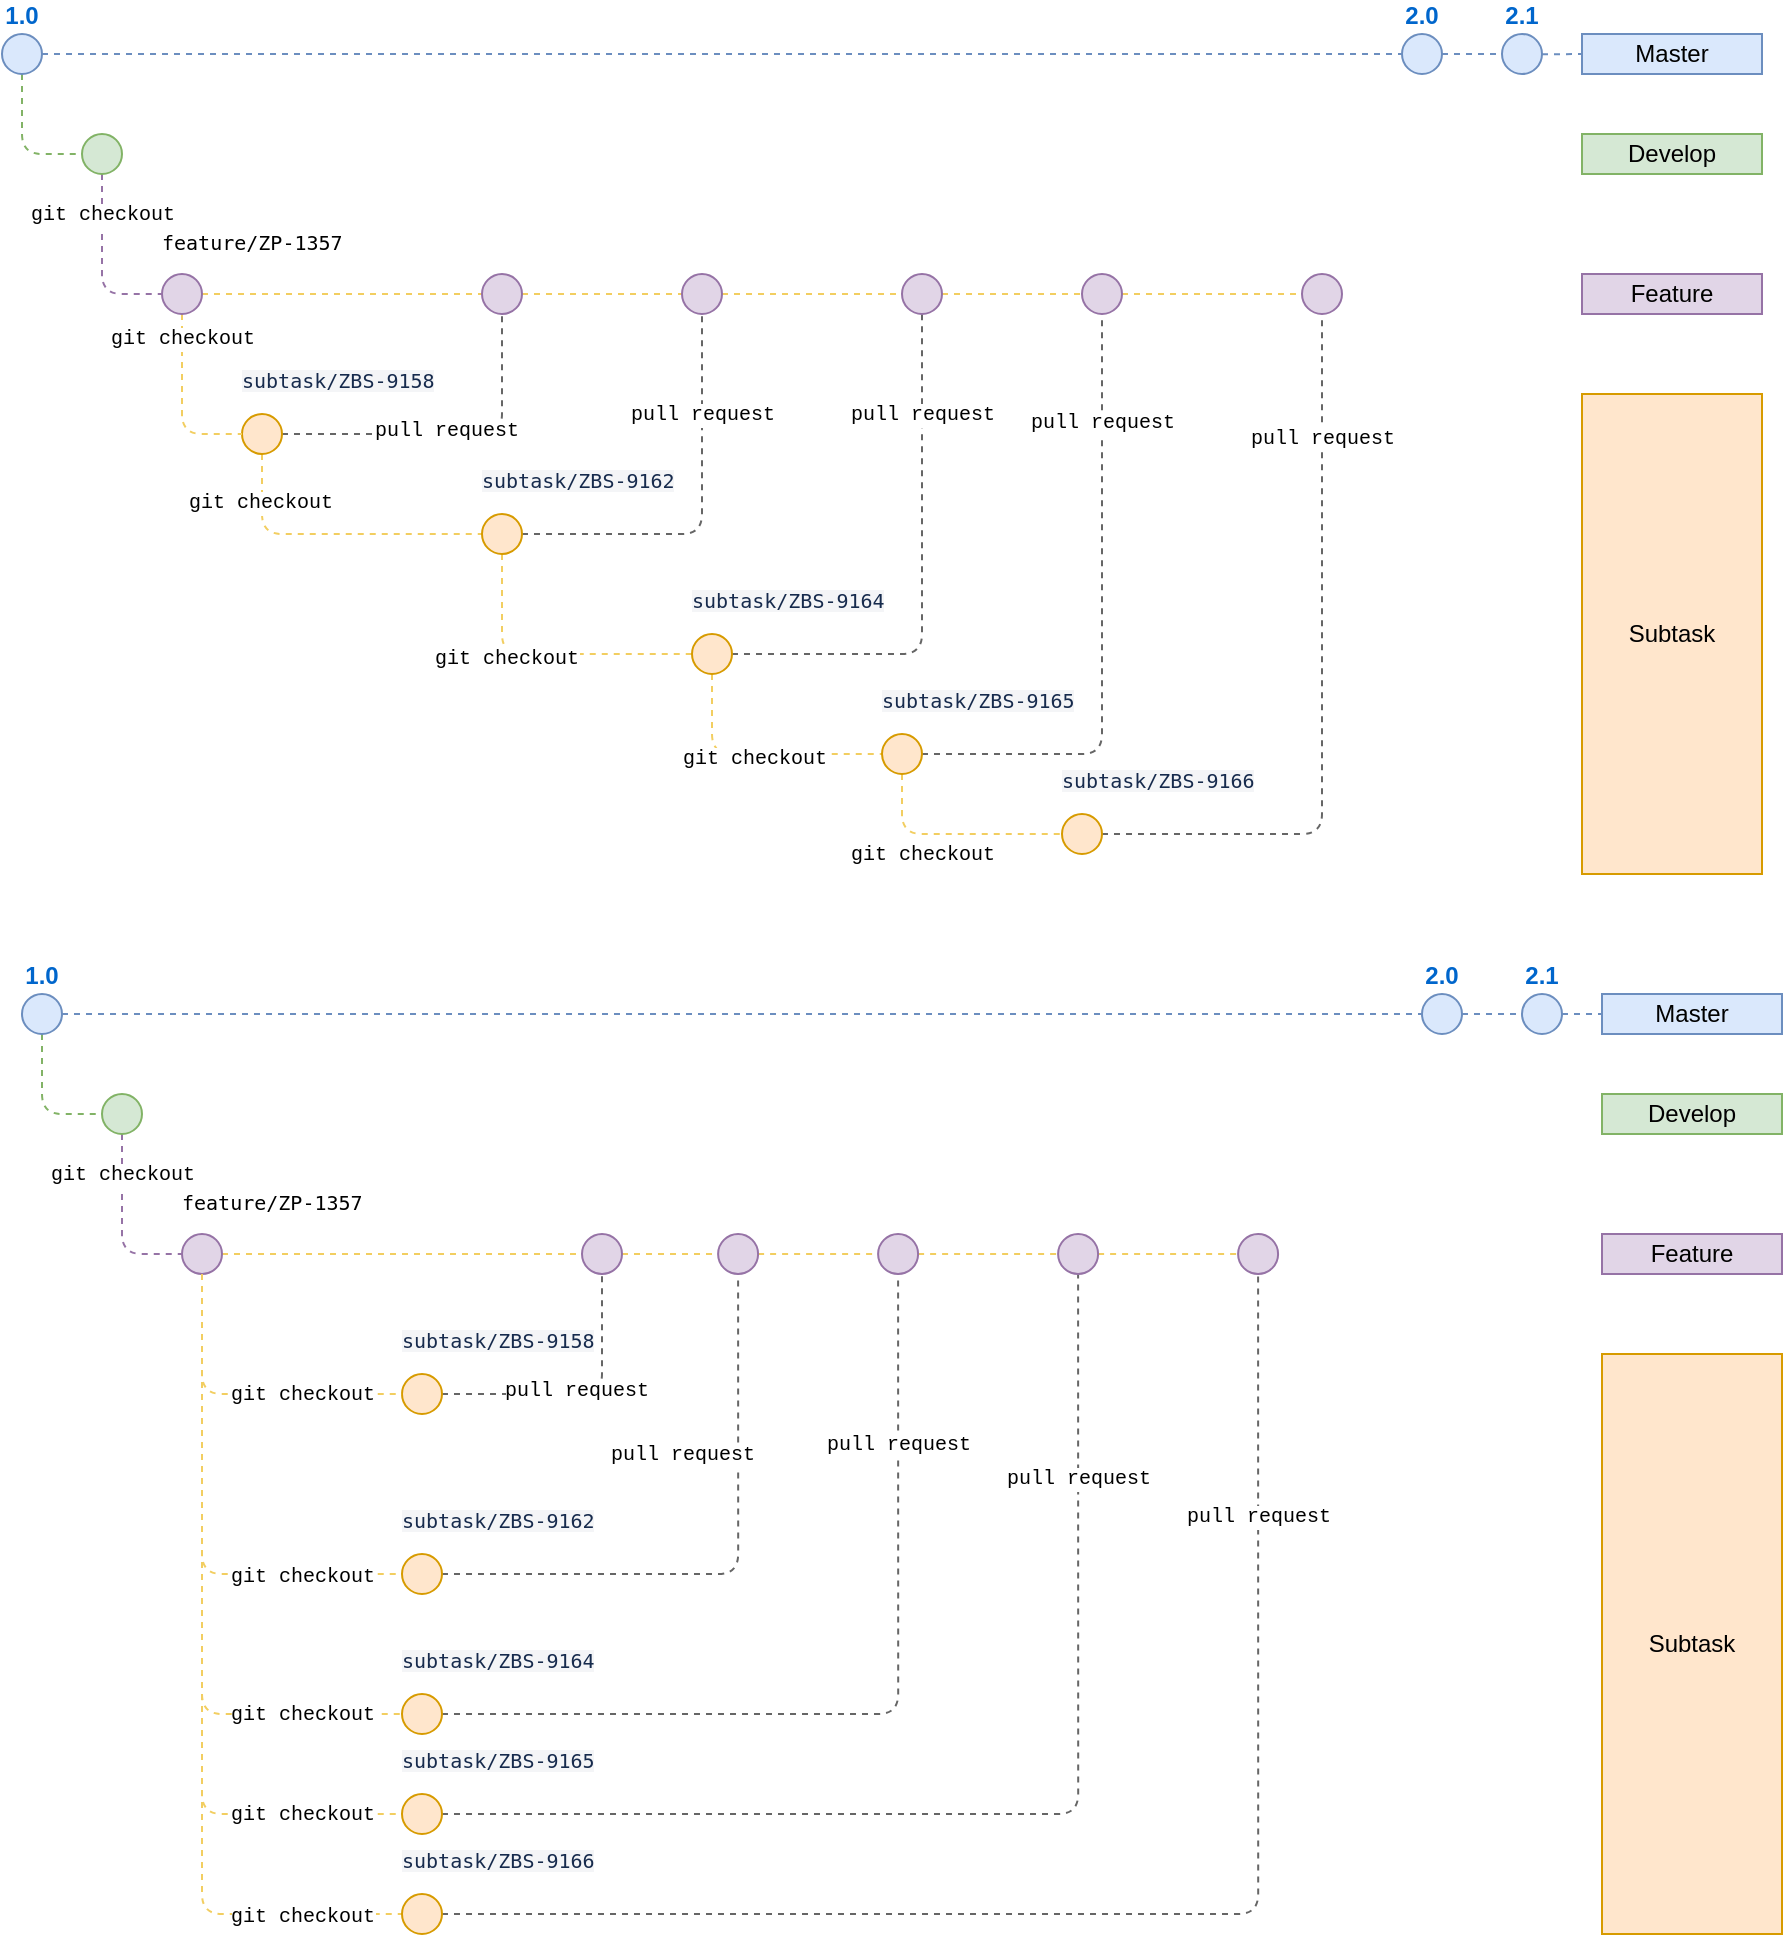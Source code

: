 <mxfile version="16.6.3" type="github">
  <diagram id="yPxyJZ8AM_hMuL3Unpa9" name="gitflow">
    <mxGraphModel dx="1185" dy="743" grid="1" gridSize="10" guides="1" tooltips="1" connect="1" arrows="1" fold="1" page="1" pageScale="1" pageWidth="850" pageHeight="1100" math="0" shadow="0">
      <root>
        <mxCell id="0" />
        <mxCell id="1" parent="0" />
        <mxCell id="3" value="" style="endArrow=none;dashed=1;html=1;fillColor=#dae8fc;strokeColor=#6c8ebf;" parent="1" source="12" target="7" edge="1">
          <mxGeometry width="50" height="50" relative="1" as="geometry">
            <mxPoint x="40" y="70" as="sourcePoint" />
            <mxPoint x="720" y="70" as="targetPoint" />
          </mxGeometry>
        </mxCell>
        <mxCell id="22" style="edgeStyle=orthogonalEdgeStyle;rounded=1;orthogonalLoop=1;jettySize=auto;html=1;dashed=1;endArrow=none;endFill=0;fillColor=#d5e8d4;strokeColor=#82b366;entryX=0;entryY=0.5;entryDx=0;entryDy=0;" parent="1" source="4" target="21" edge="1">
          <mxGeometry relative="1" as="geometry">
            <Array as="points">
              <mxPoint x="40" y="120" />
            </Array>
          </mxGeometry>
        </mxCell>
        <mxCell id="4" value="1.0" style="ellipse;whiteSpace=wrap;html=1;aspect=fixed;fillColor=#dae8fc;strokeColor=#6c8ebf;fontStyle=1;labelPosition=center;verticalLabelPosition=top;align=center;verticalAlign=bottom;fontColor=#0066CC;" parent="1" vertex="1">
          <mxGeometry x="30" y="60" width="20" height="20" as="geometry" />
        </mxCell>
        <mxCell id="7" value="Master" style="text;html=1;strokeColor=#6c8ebf;fillColor=#dae8fc;align=center;verticalAlign=middle;whiteSpace=wrap;rounded=0;" parent="1" vertex="1">
          <mxGeometry x="820" y="60" width="90" height="20" as="geometry" />
        </mxCell>
        <mxCell id="12" value="2.1" style="ellipse;whiteSpace=wrap;html=1;aspect=fixed;fillColor=#dae8fc;strokeColor=#6c8ebf;fontStyle=1;labelPosition=center;verticalLabelPosition=top;align=center;verticalAlign=bottom;fontColor=#0066CC;" parent="1" vertex="1">
          <mxGeometry x="780" y="60" width="20" height="20" as="geometry" />
        </mxCell>
        <mxCell id="13" value="" style="endArrow=none;dashed=1;html=1;fillColor=#dae8fc;strokeColor=#6c8ebf;" parent="1" source="6" target="12" edge="1">
          <mxGeometry width="50" height="50" relative="1" as="geometry">
            <mxPoint x="50" y="70" as="sourcePoint" />
            <mxPoint x="700" y="70" as="targetPoint" />
          </mxGeometry>
        </mxCell>
        <mxCell id="-AOXHBGoJkbNINYSZUNP-193" style="edgeStyle=orthogonalEdgeStyle;rounded=1;orthogonalLoop=1;jettySize=auto;html=1;exitX=0.5;exitY=1;exitDx=0;exitDy=0;entryX=0;entryY=0.5;entryDx=0;entryDy=0;dashed=1;fontFamily=Courier New;fontSize=10;endArrow=none;endFill=0;strokeColor=#9673a6;fillColor=#e1d5e7;" edge="1" parent="1" source="21" target="51">
          <mxGeometry relative="1" as="geometry" />
        </mxCell>
        <mxCell id="-AOXHBGoJkbNINYSZUNP-194" value="git checkout" style="edgeLabel;html=1;align=center;verticalAlign=middle;resizable=0;points=[];fontSize=10;fontFamily=Courier New;" vertex="1" connectable="0" parent="-AOXHBGoJkbNINYSZUNP-193">
          <mxGeometry x="-0.203" y="1" relative="1" as="geometry">
            <mxPoint x="-1" y="-16" as="offset" />
          </mxGeometry>
        </mxCell>
        <mxCell id="21" value="" style="ellipse;whiteSpace=wrap;html=1;aspect=fixed;fillColor=#d5e8d4;strokeColor=#82b366;" parent="1" vertex="1">
          <mxGeometry x="70" y="110" width="20" height="20" as="geometry" />
        </mxCell>
        <mxCell id="24" value="Develop" style="text;html=1;strokeColor=#82b366;fillColor=#d5e8d4;align=center;verticalAlign=middle;whiteSpace=wrap;rounded=0;" parent="1" vertex="1">
          <mxGeometry x="820" y="110" width="90" height="20" as="geometry" />
        </mxCell>
        <mxCell id="6" value="2.0" style="ellipse;whiteSpace=wrap;html=1;aspect=fixed;fillColor=#dae8fc;strokeColor=#6c8ebf;fontStyle=1;labelPosition=center;verticalLabelPosition=top;align=center;verticalAlign=bottom;fontColor=#0066CC;" parent="1" vertex="1">
          <mxGeometry x="730" y="60" width="20" height="20" as="geometry" />
        </mxCell>
        <mxCell id="35" value="" style="endArrow=none;dashed=1;html=1;fillColor=#dae8fc;strokeColor=#6c8ebf;" parent="1" source="4" target="6" edge="1">
          <mxGeometry width="50" height="50" relative="1" as="geometry">
            <mxPoint x="50.0" y="70" as="sourcePoint" />
            <mxPoint x="690" y="70" as="targetPoint" />
            <Array as="points" />
          </mxGeometry>
        </mxCell>
        <mxCell id="-AOXHBGoJkbNINYSZUNP-183" value="" style="edgeStyle=orthogonalEdgeStyle;rounded=1;orthogonalLoop=1;jettySize=auto;html=1;dashed=1;fontFamily=Courier New;fontSize=10;endArrow=none;endFill=0;strokeColor=#F2CE61;exitX=0.5;exitY=1;exitDx=0;exitDy=0;entryX=0;entryY=0.5;entryDx=0;entryDy=0;" edge="1" parent="1" source="39" target="-AOXHBGoJkbNINYSZUNP-182">
          <mxGeometry relative="1" as="geometry" />
        </mxCell>
        <mxCell id="-AOXHBGoJkbNINYSZUNP-196" value="git checkout" style="edgeLabel;html=1;align=center;verticalAlign=middle;resizable=0;points=[];fontSize=10;fontFamily=Courier New;" vertex="1" connectable="0" parent="-AOXHBGoJkbNINYSZUNP-183">
          <mxGeometry x="-0.684" y="-1" relative="1" as="geometry">
            <mxPoint as="offset" />
          </mxGeometry>
        </mxCell>
        <mxCell id="-AOXHBGoJkbNINYSZUNP-210" style="edgeStyle=orthogonalEdgeStyle;rounded=1;orthogonalLoop=1;jettySize=auto;html=1;exitX=1;exitY=0.5;exitDx=0;exitDy=0;entryX=0.5;entryY=1;entryDx=0;entryDy=0;dashed=1;fontFamily=Courier New;fontSize=10;endArrow=none;endFill=0;fillColor=#f5f5f5;strokeColor=#666666;" edge="1" parent="1" source="39" target="-AOXHBGoJkbNINYSZUNP-200">
          <mxGeometry relative="1" as="geometry" />
        </mxCell>
        <mxCell id="-AOXHBGoJkbNINYSZUNP-215" value="pull request" style="edgeLabel;html=1;align=center;verticalAlign=middle;resizable=0;points=[];fontSize=10;fontFamily=Courier New;" vertex="1" connectable="0" parent="-AOXHBGoJkbNINYSZUNP-210">
          <mxGeometry x="-0.043" y="2" relative="1" as="geometry">
            <mxPoint as="offset" />
          </mxGeometry>
        </mxCell>
        <mxCell id="39" value="&lt;pre&gt;&lt;span style=&quot;color: rgb(23 , 43 , 77) ; font-family: , &amp;#34;sf mono&amp;#34; , &amp;#34;segoe ui mono&amp;#34; , &amp;#34;roboto mono&amp;#34; , &amp;#34;ubuntu mono&amp;#34; , &amp;#34;menlo&amp;#34; , &amp;#34;consolas&amp;#34; , &amp;#34;courier&amp;#34; , monospace ; background-color: rgb(244 , 245 , 247)&quot;&gt;&lt;font style=&quot;font-size: 10px ; line-height: 1&quot;&gt;subtask/ZBS-9158&lt;/font&gt;&lt;/span&gt;&lt;/pre&gt;" style="ellipse;whiteSpace=wrap;html=1;aspect=fixed;fontSize=10;labelPosition=center;verticalLabelPosition=top;align=left;verticalAlign=bottom;fillColor=#ffe6cc;strokeColor=#d79b00;fontColor=#FFB570;spacing=0;" parent="1" vertex="1">
          <mxGeometry x="150.0" y="250" width="20" height="20" as="geometry" />
        </mxCell>
        <mxCell id="42" value="Subtask" style="text;html=1;strokeColor=#d79b00;fillColor=#ffe6cc;align=center;verticalAlign=middle;whiteSpace=wrap;rounded=0;fontSize=12;" parent="1" vertex="1">
          <mxGeometry x="820" y="240" width="90" height="240" as="geometry" />
        </mxCell>
        <mxCell id="85" value="Feature" style="text;html=1;strokeColor=#9673a6;fillColor=#e1d5e7;align=center;verticalAlign=middle;whiteSpace=wrap;rounded=0;" parent="1" vertex="1">
          <mxGeometry x="820" y="180" width="90" height="20" as="geometry" />
        </mxCell>
        <mxCell id="-AOXHBGoJkbNINYSZUNP-178" style="edgeStyle=orthogonalEdgeStyle;rounded=1;orthogonalLoop=1;jettySize=auto;html=1;exitX=0.5;exitY=1;exitDx=0;exitDy=0;dashed=1;fillColor=#fff2cc;strokeColor=#F2CE61;entryX=0;entryY=0.5;entryDx=0;entryDy=0;endArrow=none;endFill=0;" edge="1" parent="1" source="51" target="39">
          <mxGeometry relative="1" as="geometry">
            <mxPoint x="150" y="200" as="targetPoint" />
            <Array as="points">
              <mxPoint x="120" y="260" />
            </Array>
          </mxGeometry>
        </mxCell>
        <mxCell id="-AOXHBGoJkbNINYSZUNP-195" value="git checkout" style="edgeLabel;html=1;align=center;verticalAlign=middle;resizable=0;points=[];fontSize=10;fontFamily=Courier New;" vertex="1" connectable="0" parent="-AOXHBGoJkbNINYSZUNP-178">
          <mxGeometry x="-0.733" relative="1" as="geometry">
            <mxPoint as="offset" />
          </mxGeometry>
        </mxCell>
        <mxCell id="-AOXHBGoJkbNINYSZUNP-201" value="" style="edgeStyle=orthogonalEdgeStyle;rounded=1;orthogonalLoop=1;jettySize=auto;html=1;dashed=1;fontFamily=Courier New;fontSize=10;endArrow=none;endFill=0;strokeColor=#F2CE61;" edge="1" parent="1" source="51" target="-AOXHBGoJkbNINYSZUNP-200">
          <mxGeometry relative="1" as="geometry" />
        </mxCell>
        <mxCell id="51" value="&lt;pre style=&quot;line-height: 1&quot;&gt;feature/ZP-1357&lt;/pre&gt;" style="ellipse;whiteSpace=wrap;aspect=fixed;fontSize=10;fillColor=#e1d5e7;strokeColor=#9673a6;labelPosition=center;verticalLabelPosition=top;align=left;verticalAlign=bottom;spacing=0;horizontal=1;html=1;" parent="1" vertex="1">
          <mxGeometry x="110" y="180" width="20" height="20" as="geometry" />
        </mxCell>
        <mxCell id="-AOXHBGoJkbNINYSZUNP-185" value="" style="edgeStyle=orthogonalEdgeStyle;rounded=1;orthogonalLoop=1;jettySize=auto;html=1;dashed=1;fontFamily=Courier New;fontSize=10;endArrow=none;endFill=0;strokeColor=#F2CE61;exitX=0.5;exitY=1;exitDx=0;exitDy=0;" edge="1" parent="1" source="-AOXHBGoJkbNINYSZUNP-182" target="-AOXHBGoJkbNINYSZUNP-184">
          <mxGeometry relative="1" as="geometry">
            <Array as="points">
              <mxPoint x="280" y="370" />
            </Array>
          </mxGeometry>
        </mxCell>
        <mxCell id="-AOXHBGoJkbNINYSZUNP-197" value="git checkout" style="edgeLabel;html=1;align=center;verticalAlign=middle;resizable=0;points=[];fontSize=10;fontFamily=Courier New;" vertex="1" connectable="0" parent="-AOXHBGoJkbNINYSZUNP-185">
          <mxGeometry x="-0.286" y="-2" relative="1" as="geometry">
            <mxPoint as="offset" />
          </mxGeometry>
        </mxCell>
        <mxCell id="-AOXHBGoJkbNINYSZUNP-211" style="edgeStyle=orthogonalEdgeStyle;rounded=1;orthogonalLoop=1;jettySize=auto;html=1;exitX=1;exitY=0.5;exitDx=0;exitDy=0;entryX=0.5;entryY=1;entryDx=0;entryDy=0;dashed=1;fontFamily=Courier New;fontSize=10;endArrow=none;endFill=0;strokeColor=#666666;fillColor=#f5f5f5;" edge="1" parent="1" source="-AOXHBGoJkbNINYSZUNP-182" target="-AOXHBGoJkbNINYSZUNP-202">
          <mxGeometry relative="1" as="geometry" />
        </mxCell>
        <mxCell id="-AOXHBGoJkbNINYSZUNP-216" value="pull request" style="edgeLabel;html=1;align=center;verticalAlign=middle;resizable=0;points=[];fontSize=10;fontFamily=Courier New;" vertex="1" connectable="0" parent="-AOXHBGoJkbNINYSZUNP-211">
          <mxGeometry x="-0.393" y="-2" relative="1" as="geometry">
            <mxPoint x="29" y="-62" as="offset" />
          </mxGeometry>
        </mxCell>
        <mxCell id="-AOXHBGoJkbNINYSZUNP-182" value="&lt;pre&gt;&lt;span style=&quot;color: rgb(23 , 43 , 77) ; font-family: , &amp;#34;sf mono&amp;#34; , &amp;#34;segoe ui mono&amp;#34; , &amp;#34;roboto mono&amp;#34; , &amp;#34;ubuntu mono&amp;#34; , &amp;#34;menlo&amp;#34; , &amp;#34;consolas&amp;#34; , &amp;#34;courier&amp;#34; , monospace ; background-color: rgb(244 , 245 , 247)&quot;&gt;&lt;font style=&quot;font-size: 10px ; line-height: 1&quot;&gt;subtask/ZBS-9162&lt;/font&gt;&lt;/span&gt;&lt;/pre&gt;" style="ellipse;whiteSpace=wrap;html=1;aspect=fixed;fontSize=10;labelPosition=center;verticalLabelPosition=top;align=left;verticalAlign=bottom;fillColor=#ffe6cc;strokeColor=#d79b00;fontColor=#FFB570;spacing=0;" vertex="1" parent="1">
          <mxGeometry x="270" y="300" width="20" height="20" as="geometry" />
        </mxCell>
        <mxCell id="-AOXHBGoJkbNINYSZUNP-189" value="" style="edgeStyle=orthogonalEdgeStyle;rounded=1;orthogonalLoop=1;jettySize=auto;html=1;dashed=1;fontFamily=Courier New;fontSize=10;endArrow=none;endFill=0;strokeColor=#F2CE61;" edge="1" parent="1" source="-AOXHBGoJkbNINYSZUNP-184" target="-AOXHBGoJkbNINYSZUNP-188">
          <mxGeometry relative="1" as="geometry">
            <Array as="points">
              <mxPoint x="385" y="420" />
            </Array>
          </mxGeometry>
        </mxCell>
        <mxCell id="-AOXHBGoJkbNINYSZUNP-198" value="git checkout" style="edgeLabel;html=1;align=center;verticalAlign=middle;resizable=0;points=[];fontSize=10;fontFamily=Courier New;" vertex="1" connectable="0" parent="-AOXHBGoJkbNINYSZUNP-189">
          <mxGeometry x="-0.026" y="-2" relative="1" as="geometry">
            <mxPoint as="offset" />
          </mxGeometry>
        </mxCell>
        <mxCell id="-AOXHBGoJkbNINYSZUNP-212" value="&lt;span style=&quot;color: rgb(0 , 0 , 0) ; font-family: &amp;#34;courier new&amp;#34; ; font-size: 10px ; font-style: normal ; font-weight: 400 ; letter-spacing: normal ; text-align: center ; text-indent: 0px ; text-transform: none ; word-spacing: 0px ; background-color: rgb(255 , 255 , 255) ; display: inline ; float: none&quot;&gt;pull request&lt;/span&gt;" style="edgeStyle=orthogonalEdgeStyle;rounded=1;orthogonalLoop=1;jettySize=auto;html=1;exitX=1;exitY=0.5;exitDx=0;exitDy=0;entryX=0.5;entryY=1;entryDx=0;entryDy=0;dashed=1;fontFamily=Courier New;fontSize=10;endArrow=none;endFill=0;strokeColor=#666666;fillColor=#f5f5f5;" edge="1" parent="1" source="-AOXHBGoJkbNINYSZUNP-184" target="-AOXHBGoJkbNINYSZUNP-204">
          <mxGeometry x="0.623" relative="1" as="geometry">
            <mxPoint as="offset" />
          </mxGeometry>
        </mxCell>
        <mxCell id="-AOXHBGoJkbNINYSZUNP-184" value="&lt;pre&gt;&lt;span style=&quot;color: rgb(23 , 43 , 77) ; font-family: , &amp;#34;sf mono&amp;#34; , &amp;#34;segoe ui mono&amp;#34; , &amp;#34;roboto mono&amp;#34; , &amp;#34;ubuntu mono&amp;#34; , &amp;#34;menlo&amp;#34; , &amp;#34;consolas&amp;#34; , &amp;#34;courier&amp;#34; , monospace ; background-color: rgb(244 , 245 , 247)&quot;&gt;&lt;font style=&quot;font-size: 10px ; line-height: 1&quot;&gt;subtask/ZBS-9164&lt;/font&gt;&lt;/span&gt;&lt;/pre&gt;" style="ellipse;whiteSpace=wrap;html=1;aspect=fixed;fontSize=10;labelPosition=center;verticalLabelPosition=top;align=left;verticalAlign=bottom;fillColor=#ffe6cc;strokeColor=#d79b00;fontColor=#FFB570;spacing=0;" vertex="1" parent="1">
          <mxGeometry x="375" y="360" width="20" height="20" as="geometry" />
        </mxCell>
        <mxCell id="-AOXHBGoJkbNINYSZUNP-191" value="" style="edgeStyle=orthogonalEdgeStyle;rounded=1;orthogonalLoop=1;jettySize=auto;html=1;dashed=1;fontFamily=Courier New;fontSize=10;endArrow=none;endFill=0;strokeColor=#F2CE61;entryX=0;entryY=0.5;entryDx=0;entryDy=0;" edge="1" parent="1" source="-AOXHBGoJkbNINYSZUNP-188" target="-AOXHBGoJkbNINYSZUNP-190">
          <mxGeometry relative="1" as="geometry">
            <Array as="points">
              <mxPoint x="480" y="460" />
            </Array>
          </mxGeometry>
        </mxCell>
        <mxCell id="-AOXHBGoJkbNINYSZUNP-199" value="git checkout" style="edgeLabel;html=1;align=center;verticalAlign=middle;resizable=0;points=[];fontSize=10;fontFamily=Courier New;" vertex="1" connectable="0" parent="-AOXHBGoJkbNINYSZUNP-191">
          <mxGeometry x="-0.222" relative="1" as="geometry">
            <mxPoint x="-3" y="10" as="offset" />
          </mxGeometry>
        </mxCell>
        <mxCell id="-AOXHBGoJkbNINYSZUNP-213" value="&lt;span style=&quot;color: rgb(0 , 0 , 0) ; font-family: &amp;#34;courier new&amp;#34; ; font-size: 10px ; font-style: normal ; font-weight: 400 ; letter-spacing: normal ; text-align: center ; text-indent: 0px ; text-transform: none ; word-spacing: 0px ; background-color: rgb(255 , 255 , 255) ; display: inline ; float: none&quot;&gt;pull request&lt;/span&gt;" style="edgeStyle=orthogonalEdgeStyle;rounded=1;orthogonalLoop=1;jettySize=auto;html=1;exitX=1;exitY=0.5;exitDx=0;exitDy=0;entryX=0.5;entryY=1;entryDx=0;entryDy=0;dashed=1;fontFamily=Courier New;fontSize=10;endArrow=none;endFill=0;strokeColor=#666666;fillColor=#f5f5f5;" edge="1" parent="1" source="-AOXHBGoJkbNINYSZUNP-188" target="-AOXHBGoJkbNINYSZUNP-206">
          <mxGeometry x="0.655" relative="1" as="geometry">
            <mxPoint as="offset" />
          </mxGeometry>
        </mxCell>
        <mxCell id="-AOXHBGoJkbNINYSZUNP-188" value="&lt;pre&gt;&lt;span style=&quot;color: rgb(23 , 43 , 77) ; font-family: , &amp;#34;sf mono&amp;#34; , &amp;#34;segoe ui mono&amp;#34; , &amp;#34;roboto mono&amp;#34; , &amp;#34;ubuntu mono&amp;#34; , &amp;#34;menlo&amp;#34; , &amp;#34;consolas&amp;#34; , &amp;#34;courier&amp;#34; , monospace ; background-color: rgb(244 , 245 , 247)&quot;&gt;&lt;font style=&quot;font-size: 10px ; line-height: 1&quot;&gt;subtask/ZBS-9165&lt;/font&gt;&lt;/span&gt;&lt;/pre&gt;" style="ellipse;whiteSpace=wrap;html=1;aspect=fixed;fontSize=10;labelPosition=center;verticalLabelPosition=top;align=left;verticalAlign=bottom;fillColor=#ffe6cc;strokeColor=#d79b00;fontColor=#FFB570;spacing=0;" vertex="1" parent="1">
          <mxGeometry x="470" y="410" width="20" height="20" as="geometry" />
        </mxCell>
        <mxCell id="-AOXHBGoJkbNINYSZUNP-214" style="edgeStyle=orthogonalEdgeStyle;rounded=1;orthogonalLoop=1;jettySize=auto;html=1;exitX=1;exitY=0.5;exitDx=0;exitDy=0;entryX=0.5;entryY=1;entryDx=0;entryDy=0;dashed=1;fontFamily=Courier New;fontSize=10;endArrow=none;endFill=0;strokeColor=#666666;fillColor=#f5f5f5;" edge="1" parent="1" source="-AOXHBGoJkbNINYSZUNP-190" target="-AOXHBGoJkbNINYSZUNP-208">
          <mxGeometry relative="1" as="geometry" />
        </mxCell>
        <mxCell id="-AOXHBGoJkbNINYSZUNP-217" value="pull request" style="edgeLabel;html=1;align=center;verticalAlign=middle;resizable=0;points=[];fontSize=10;fontFamily=Courier New;" vertex="1" connectable="0" parent="-AOXHBGoJkbNINYSZUNP-214">
          <mxGeometry x="0.67" y="-1" relative="1" as="geometry">
            <mxPoint x="-1" y="1" as="offset" />
          </mxGeometry>
        </mxCell>
        <mxCell id="-AOXHBGoJkbNINYSZUNP-190" value="&lt;pre&gt;&lt;span style=&quot;color: rgb(23 , 43 , 77) ; font-family: , &amp;#34;sf mono&amp;#34; , &amp;#34;segoe ui mono&amp;#34; , &amp;#34;roboto mono&amp;#34; , &amp;#34;ubuntu mono&amp;#34; , &amp;#34;menlo&amp;#34; , &amp;#34;consolas&amp;#34; , &amp;#34;courier&amp;#34; , monospace ; background-color: rgb(244 , 245 , 247)&quot;&gt;&lt;font style=&quot;font-size: 10px ; line-height: 1&quot;&gt;subtask/ZBS-9166&lt;/font&gt;&lt;/span&gt;&lt;/pre&gt;" style="ellipse;whiteSpace=wrap;html=1;aspect=fixed;fontSize=10;labelPosition=center;verticalLabelPosition=top;align=left;verticalAlign=bottom;fillColor=#ffe6cc;strokeColor=#d79b00;fontColor=#FFB570;spacing=0;" vertex="1" parent="1">
          <mxGeometry x="560" y="450" width="20" height="20" as="geometry" />
        </mxCell>
        <mxCell id="-AOXHBGoJkbNINYSZUNP-203" value="" style="edgeStyle=orthogonalEdgeStyle;rounded=1;orthogonalLoop=1;jettySize=auto;html=1;dashed=1;fontFamily=Courier New;fontSize=10;endArrow=none;endFill=0;strokeColor=#F2CE61;" edge="1" parent="1" source="-AOXHBGoJkbNINYSZUNP-200" target="-AOXHBGoJkbNINYSZUNP-202">
          <mxGeometry relative="1" as="geometry" />
        </mxCell>
        <mxCell id="-AOXHBGoJkbNINYSZUNP-200" value="&lt;pre style=&quot;line-height: 1&quot;&gt;&lt;br&gt;&lt;/pre&gt;" style="ellipse;whiteSpace=wrap;aspect=fixed;fontSize=10;fillColor=#e1d5e7;strokeColor=#9673a6;labelPosition=center;verticalLabelPosition=top;align=left;verticalAlign=bottom;spacing=0;horizontal=1;html=1;" vertex="1" parent="1">
          <mxGeometry x="270" y="180" width="20" height="20" as="geometry" />
        </mxCell>
        <mxCell id="-AOXHBGoJkbNINYSZUNP-205" value="" style="edgeStyle=orthogonalEdgeStyle;rounded=1;orthogonalLoop=1;jettySize=auto;html=1;dashed=1;fontFamily=Courier New;fontSize=10;endArrow=none;endFill=0;strokeColor=#F2CE61;" edge="1" parent="1" source="-AOXHBGoJkbNINYSZUNP-202" target="-AOXHBGoJkbNINYSZUNP-204">
          <mxGeometry relative="1" as="geometry" />
        </mxCell>
        <mxCell id="-AOXHBGoJkbNINYSZUNP-202" value="&lt;pre style=&quot;line-height: 1&quot;&gt;&lt;br&gt;&lt;/pre&gt;" style="ellipse;whiteSpace=wrap;aspect=fixed;fontSize=10;fillColor=#e1d5e7;strokeColor=#9673a6;labelPosition=center;verticalLabelPosition=top;align=left;verticalAlign=bottom;spacing=0;horizontal=1;html=1;" vertex="1" parent="1">
          <mxGeometry x="370" y="180" width="20" height="20" as="geometry" />
        </mxCell>
        <mxCell id="-AOXHBGoJkbNINYSZUNP-207" value="" style="edgeStyle=orthogonalEdgeStyle;rounded=1;orthogonalLoop=1;jettySize=auto;html=1;dashed=1;fontFamily=Courier New;fontSize=10;endArrow=none;endFill=0;strokeColor=#F2CE61;" edge="1" parent="1" source="-AOXHBGoJkbNINYSZUNP-204" target="-AOXHBGoJkbNINYSZUNP-206">
          <mxGeometry relative="1" as="geometry" />
        </mxCell>
        <mxCell id="-AOXHBGoJkbNINYSZUNP-204" value="&lt;pre style=&quot;line-height: 1&quot;&gt;&lt;br&gt;&lt;/pre&gt;" style="ellipse;whiteSpace=wrap;aspect=fixed;fontSize=10;fillColor=#e1d5e7;strokeColor=#9673a6;labelPosition=center;verticalLabelPosition=top;align=left;verticalAlign=bottom;spacing=0;horizontal=1;html=1;" vertex="1" parent="1">
          <mxGeometry x="480" y="180" width="20" height="20" as="geometry" />
        </mxCell>
        <mxCell id="-AOXHBGoJkbNINYSZUNP-209" value="" style="edgeStyle=orthogonalEdgeStyle;rounded=1;orthogonalLoop=1;jettySize=auto;html=1;dashed=1;fontFamily=Courier New;fontSize=10;endArrow=none;endFill=0;strokeColor=#F2CE61;" edge="1" parent="1" source="-AOXHBGoJkbNINYSZUNP-206" target="-AOXHBGoJkbNINYSZUNP-208">
          <mxGeometry relative="1" as="geometry" />
        </mxCell>
        <mxCell id="-AOXHBGoJkbNINYSZUNP-206" value="&lt;pre style=&quot;line-height: 1&quot;&gt;&lt;br&gt;&lt;/pre&gt;" style="ellipse;whiteSpace=wrap;aspect=fixed;fontSize=10;fillColor=#e1d5e7;strokeColor=#9673a6;labelPosition=center;verticalLabelPosition=top;align=left;verticalAlign=bottom;spacing=0;horizontal=1;html=1;" vertex="1" parent="1">
          <mxGeometry x="570" y="180" width="20" height="20" as="geometry" />
        </mxCell>
        <mxCell id="-AOXHBGoJkbNINYSZUNP-208" value="&lt;pre style=&quot;line-height: 1&quot;&gt;&lt;br&gt;&lt;/pre&gt;" style="ellipse;whiteSpace=wrap;aspect=fixed;fontSize=10;fillColor=#e1d5e7;strokeColor=#9673a6;labelPosition=center;verticalLabelPosition=top;align=left;verticalAlign=bottom;spacing=0;horizontal=1;html=1;" vertex="1" parent="1">
          <mxGeometry x="680" y="180" width="20" height="20" as="geometry" />
        </mxCell>
        <mxCell id="-AOXHBGoJkbNINYSZUNP-269" value="" style="endArrow=none;dashed=1;html=1;fillColor=#dae8fc;strokeColor=#6c8ebf;" edge="1" parent="1" source="-AOXHBGoJkbNINYSZUNP-273" target="-AOXHBGoJkbNINYSZUNP-272">
          <mxGeometry width="50" height="50" relative="1" as="geometry">
            <mxPoint x="50" y="550" as="sourcePoint" />
            <mxPoint x="730" y="550" as="targetPoint" />
          </mxGeometry>
        </mxCell>
        <mxCell id="-AOXHBGoJkbNINYSZUNP-270" style="edgeStyle=orthogonalEdgeStyle;rounded=1;orthogonalLoop=1;jettySize=auto;html=1;dashed=1;endArrow=none;endFill=0;fillColor=#d5e8d4;strokeColor=#82b366;entryX=0;entryY=0.5;entryDx=0;entryDy=0;" edge="1" parent="1" source="-AOXHBGoJkbNINYSZUNP-271" target="-AOXHBGoJkbNINYSZUNP-277">
          <mxGeometry relative="1" as="geometry">
            <Array as="points">
              <mxPoint x="50" y="600" />
            </Array>
          </mxGeometry>
        </mxCell>
        <mxCell id="-AOXHBGoJkbNINYSZUNP-271" value="1.0" style="ellipse;whiteSpace=wrap;html=1;aspect=fixed;fillColor=#dae8fc;strokeColor=#6c8ebf;fontStyle=1;labelPosition=center;verticalLabelPosition=top;align=center;verticalAlign=bottom;fontColor=#0066CC;" vertex="1" parent="1">
          <mxGeometry x="40" y="540" width="20" height="20" as="geometry" />
        </mxCell>
        <mxCell id="-AOXHBGoJkbNINYSZUNP-272" value="Master" style="text;html=1;strokeColor=#6c8ebf;fillColor=#dae8fc;align=center;verticalAlign=middle;whiteSpace=wrap;rounded=0;" vertex="1" parent="1">
          <mxGeometry x="830" y="540" width="90" height="20" as="geometry" />
        </mxCell>
        <mxCell id="-AOXHBGoJkbNINYSZUNP-273" value="2.1" style="ellipse;whiteSpace=wrap;html=1;aspect=fixed;fillColor=#dae8fc;strokeColor=#6c8ebf;fontStyle=1;labelPosition=center;verticalLabelPosition=top;align=center;verticalAlign=bottom;fontColor=#0066CC;" vertex="1" parent="1">
          <mxGeometry x="790" y="540" width="20" height="20" as="geometry" />
        </mxCell>
        <mxCell id="-AOXHBGoJkbNINYSZUNP-274" value="" style="endArrow=none;dashed=1;html=1;fillColor=#dae8fc;strokeColor=#6c8ebf;" edge="1" parent="1" source="-AOXHBGoJkbNINYSZUNP-279" target="-AOXHBGoJkbNINYSZUNP-273">
          <mxGeometry width="50" height="50" relative="1" as="geometry">
            <mxPoint x="60" y="550" as="sourcePoint" />
            <mxPoint x="710" y="550" as="targetPoint" />
          </mxGeometry>
        </mxCell>
        <mxCell id="-AOXHBGoJkbNINYSZUNP-275" style="edgeStyle=orthogonalEdgeStyle;rounded=1;orthogonalLoop=1;jettySize=auto;html=1;exitX=0.5;exitY=1;exitDx=0;exitDy=0;entryX=0;entryY=0.5;entryDx=0;entryDy=0;dashed=1;fontFamily=Courier New;fontSize=10;endArrow=none;endFill=0;strokeColor=#9673a6;fillColor=#e1d5e7;" edge="1" parent="1" source="-AOXHBGoJkbNINYSZUNP-277" target="-AOXHBGoJkbNINYSZUNP-291">
          <mxGeometry relative="1" as="geometry" />
        </mxCell>
        <mxCell id="-AOXHBGoJkbNINYSZUNP-276" value="git checkout" style="edgeLabel;html=1;align=center;verticalAlign=middle;resizable=0;points=[];fontSize=10;fontFamily=Courier New;" vertex="1" connectable="0" parent="-AOXHBGoJkbNINYSZUNP-275">
          <mxGeometry x="-0.203" y="1" relative="1" as="geometry">
            <mxPoint x="-1" y="-16" as="offset" />
          </mxGeometry>
        </mxCell>
        <mxCell id="-AOXHBGoJkbNINYSZUNP-277" value="" style="ellipse;whiteSpace=wrap;html=1;aspect=fixed;fillColor=#d5e8d4;strokeColor=#82b366;" vertex="1" parent="1">
          <mxGeometry x="80" y="590" width="20" height="20" as="geometry" />
        </mxCell>
        <mxCell id="-AOXHBGoJkbNINYSZUNP-278" value="Develop" style="text;html=1;strokeColor=#82b366;fillColor=#d5e8d4;align=center;verticalAlign=middle;whiteSpace=wrap;rounded=0;" vertex="1" parent="1">
          <mxGeometry x="830" y="590" width="90" height="20" as="geometry" />
        </mxCell>
        <mxCell id="-AOXHBGoJkbNINYSZUNP-279" value="2.0" style="ellipse;whiteSpace=wrap;html=1;aspect=fixed;fillColor=#dae8fc;strokeColor=#6c8ebf;fontStyle=1;labelPosition=center;verticalLabelPosition=top;align=center;verticalAlign=bottom;fontColor=#0066CC;" vertex="1" parent="1">
          <mxGeometry x="740" y="540" width="20" height="20" as="geometry" />
        </mxCell>
        <mxCell id="-AOXHBGoJkbNINYSZUNP-280" value="" style="endArrow=none;dashed=1;html=1;fillColor=#dae8fc;strokeColor=#6c8ebf;" edge="1" parent="1" source="-AOXHBGoJkbNINYSZUNP-271" target="-AOXHBGoJkbNINYSZUNP-279">
          <mxGeometry width="50" height="50" relative="1" as="geometry">
            <mxPoint x="60.0" y="550" as="sourcePoint" />
            <mxPoint x="700" y="550" as="targetPoint" />
            <Array as="points" />
          </mxGeometry>
        </mxCell>
        <mxCell id="-AOXHBGoJkbNINYSZUNP-281" value="" style="edgeStyle=orthogonalEdgeStyle;rounded=1;orthogonalLoop=1;jettySize=auto;html=1;dashed=1;fontFamily=Courier New;fontSize=10;endArrow=none;endFill=0;strokeColor=#F2CE61;exitX=0.5;exitY=1;exitDx=0;exitDy=0;entryX=0;entryY=0.5;entryDx=0;entryDy=0;" edge="1" parent="1" source="-AOXHBGoJkbNINYSZUNP-291" target="-AOXHBGoJkbNINYSZUNP-296">
          <mxGeometry relative="1" as="geometry" />
        </mxCell>
        <mxCell id="-AOXHBGoJkbNINYSZUNP-282" value="git checkout" style="edgeLabel;html=1;align=center;verticalAlign=middle;resizable=0;points=[];fontSize=10;fontFamily=Courier New;" vertex="1" connectable="0" parent="-AOXHBGoJkbNINYSZUNP-281">
          <mxGeometry x="-0.684" y="-1" relative="1" as="geometry">
            <mxPoint x="51" y="111" as="offset" />
          </mxGeometry>
        </mxCell>
        <mxCell id="-AOXHBGoJkbNINYSZUNP-283" style="edgeStyle=orthogonalEdgeStyle;rounded=1;orthogonalLoop=1;jettySize=auto;html=1;exitX=1;exitY=0.5;exitDx=0;exitDy=0;entryX=0.5;entryY=1;entryDx=0;entryDy=0;dashed=1;fontFamily=Courier New;fontSize=10;endArrow=none;endFill=0;fillColor=#f5f5f5;strokeColor=#666666;" edge="1" parent="1" source="-AOXHBGoJkbNINYSZUNP-285" target="-AOXHBGoJkbNINYSZUNP-309">
          <mxGeometry relative="1" as="geometry" />
        </mxCell>
        <mxCell id="-AOXHBGoJkbNINYSZUNP-284" value="pull request" style="edgeLabel;html=1;align=center;verticalAlign=middle;resizable=0;points=[];fontSize=10;fontFamily=Courier New;" vertex="1" connectable="0" parent="-AOXHBGoJkbNINYSZUNP-283">
          <mxGeometry x="-0.043" y="2" relative="1" as="geometry">
            <mxPoint as="offset" />
          </mxGeometry>
        </mxCell>
        <mxCell id="-AOXHBGoJkbNINYSZUNP-285" value="&lt;pre&gt;&lt;span style=&quot;color: rgb(23 , 43 , 77) ; font-family: , &amp;#34;sf mono&amp;#34; , &amp;#34;segoe ui mono&amp;#34; , &amp;#34;roboto mono&amp;#34; , &amp;#34;ubuntu mono&amp;#34; , &amp;#34;menlo&amp;#34; , &amp;#34;consolas&amp;#34; , &amp;#34;courier&amp;#34; , monospace ; background-color: rgb(244 , 245 , 247)&quot;&gt;&lt;font style=&quot;font-size: 10px ; line-height: 1&quot;&gt;subtask/ZBS-9158&lt;/font&gt;&lt;/span&gt;&lt;/pre&gt;" style="ellipse;whiteSpace=wrap;html=1;aspect=fixed;fontSize=10;labelPosition=center;verticalLabelPosition=top;align=left;verticalAlign=bottom;fillColor=#ffe6cc;strokeColor=#d79b00;fontColor=#FFB570;spacing=0;" vertex="1" parent="1">
          <mxGeometry x="230" y="730" width="20" height="20" as="geometry" />
        </mxCell>
        <mxCell id="-AOXHBGoJkbNINYSZUNP-286" value="Subtask" style="text;html=1;strokeColor=#d79b00;fillColor=#ffe6cc;align=center;verticalAlign=middle;whiteSpace=wrap;rounded=0;fontSize=12;" vertex="1" parent="1">
          <mxGeometry x="830" y="720" width="90" height="290" as="geometry" />
        </mxCell>
        <mxCell id="-AOXHBGoJkbNINYSZUNP-287" value="Feature" style="text;html=1;strokeColor=#9673a6;fillColor=#e1d5e7;align=center;verticalAlign=middle;whiteSpace=wrap;rounded=0;" vertex="1" parent="1">
          <mxGeometry x="830" y="660" width="90" height="20" as="geometry" />
        </mxCell>
        <mxCell id="-AOXHBGoJkbNINYSZUNP-288" style="edgeStyle=orthogonalEdgeStyle;rounded=1;orthogonalLoop=1;jettySize=auto;html=1;exitX=0.5;exitY=1;exitDx=0;exitDy=0;dashed=1;fillColor=#fff2cc;strokeColor=#F2CE61;entryX=0;entryY=0.5;entryDx=0;entryDy=0;endArrow=none;endFill=0;" edge="1" parent="1" source="-AOXHBGoJkbNINYSZUNP-291" target="-AOXHBGoJkbNINYSZUNP-285">
          <mxGeometry relative="1" as="geometry">
            <mxPoint x="160" y="680" as="targetPoint" />
            <Array as="points">
              <mxPoint x="130" y="740" />
            </Array>
          </mxGeometry>
        </mxCell>
        <mxCell id="-AOXHBGoJkbNINYSZUNP-289" value="git checkout" style="edgeLabel;html=1;align=center;verticalAlign=middle;resizable=0;points=[];fontSize=10;fontFamily=Courier New;" vertex="1" connectable="0" parent="-AOXHBGoJkbNINYSZUNP-288">
          <mxGeometry x="-0.733" relative="1" as="geometry">
            <mxPoint x="50" y="38" as="offset" />
          </mxGeometry>
        </mxCell>
        <mxCell id="-AOXHBGoJkbNINYSZUNP-290" value="" style="edgeStyle=orthogonalEdgeStyle;rounded=1;orthogonalLoop=1;jettySize=auto;html=1;dashed=1;fontFamily=Courier New;fontSize=10;endArrow=none;endFill=0;strokeColor=#F2CE61;" edge="1" parent="1" source="-AOXHBGoJkbNINYSZUNP-291" target="-AOXHBGoJkbNINYSZUNP-309">
          <mxGeometry relative="1" as="geometry" />
        </mxCell>
        <mxCell id="-AOXHBGoJkbNINYSZUNP-291" value="&lt;pre style=&quot;line-height: 1&quot;&gt;feature/ZP-1357&lt;/pre&gt;" style="ellipse;whiteSpace=wrap;aspect=fixed;fontSize=10;fillColor=#e1d5e7;strokeColor=#9673a6;labelPosition=center;verticalLabelPosition=top;align=left;verticalAlign=bottom;spacing=0;horizontal=1;html=1;" vertex="1" parent="1">
          <mxGeometry x="120" y="660" width="20" height="20" as="geometry" />
        </mxCell>
        <mxCell id="-AOXHBGoJkbNINYSZUNP-292" value="" style="edgeStyle=orthogonalEdgeStyle;rounded=1;orthogonalLoop=1;jettySize=auto;html=1;dashed=1;fontFamily=Courier New;fontSize=10;endArrow=none;endFill=0;strokeColor=#F2CE61;" edge="1" parent="1" target="-AOXHBGoJkbNINYSZUNP-300">
          <mxGeometry relative="1" as="geometry">
            <Array as="points">
              <mxPoint x="130" y="900" />
            </Array>
            <mxPoint x="130" y="680" as="sourcePoint" />
          </mxGeometry>
        </mxCell>
        <mxCell id="-AOXHBGoJkbNINYSZUNP-293" value="git checkout" style="edgeLabel;html=1;align=center;verticalAlign=middle;resizable=0;points=[];fontSize=10;fontFamily=Courier New;" vertex="1" connectable="0" parent="-AOXHBGoJkbNINYSZUNP-292">
          <mxGeometry x="-0.286" y="-2" relative="1" as="geometry">
            <mxPoint x="52" y="106" as="offset" />
          </mxGeometry>
        </mxCell>
        <mxCell id="-AOXHBGoJkbNINYSZUNP-294" style="edgeStyle=orthogonalEdgeStyle;rounded=1;orthogonalLoop=1;jettySize=auto;html=1;exitX=1;exitY=0.5;exitDx=0;exitDy=0;entryX=0.5;entryY=1;entryDx=0;entryDy=0;dashed=1;fontFamily=Courier New;fontSize=10;endArrow=none;endFill=0;strokeColor=#666666;fillColor=#f5f5f5;" edge="1" parent="1" source="-AOXHBGoJkbNINYSZUNP-296" target="-AOXHBGoJkbNINYSZUNP-311">
          <mxGeometry relative="1" as="geometry" />
        </mxCell>
        <mxCell id="-AOXHBGoJkbNINYSZUNP-295" value="pull request" style="edgeLabel;html=1;align=center;verticalAlign=middle;resizable=0;points=[];fontSize=10;fontFamily=Courier New;" vertex="1" connectable="0" parent="-AOXHBGoJkbNINYSZUNP-294">
          <mxGeometry x="-0.393" y="-2" relative="1" as="geometry">
            <mxPoint x="29" y="-62" as="offset" />
          </mxGeometry>
        </mxCell>
        <mxCell id="-AOXHBGoJkbNINYSZUNP-296" value="&lt;pre&gt;&lt;span style=&quot;color: rgb(23 , 43 , 77) ; font-family: , &amp;#34;sf mono&amp;#34; , &amp;#34;segoe ui mono&amp;#34; , &amp;#34;roboto mono&amp;#34; , &amp;#34;ubuntu mono&amp;#34; , &amp;#34;menlo&amp;#34; , &amp;#34;consolas&amp;#34; , &amp;#34;courier&amp;#34; , monospace ; background-color: rgb(244 , 245 , 247)&quot;&gt;&lt;font style=&quot;font-size: 10px ; line-height: 1&quot;&gt;subtask/ZBS-9162&lt;/font&gt;&lt;/span&gt;&lt;/pre&gt;" style="ellipse;whiteSpace=wrap;html=1;aspect=fixed;fontSize=10;labelPosition=center;verticalLabelPosition=top;align=left;verticalAlign=bottom;fillColor=#ffe6cc;strokeColor=#d79b00;fontColor=#FFB570;spacing=0;" vertex="1" parent="1">
          <mxGeometry x="230" y="820" width="20" height="20" as="geometry" />
        </mxCell>
        <mxCell id="-AOXHBGoJkbNINYSZUNP-297" value="" style="edgeStyle=orthogonalEdgeStyle;rounded=1;orthogonalLoop=1;jettySize=auto;html=1;dashed=1;fontFamily=Courier New;fontSize=10;endArrow=none;endFill=0;strokeColor=#F2CE61;exitX=0.5;exitY=1;exitDx=0;exitDy=0;" edge="1" parent="1" source="-AOXHBGoJkbNINYSZUNP-291" target="-AOXHBGoJkbNINYSZUNP-304">
          <mxGeometry relative="1" as="geometry">
            <Array as="points">
              <mxPoint x="130" y="950" />
            </Array>
          </mxGeometry>
        </mxCell>
        <mxCell id="-AOXHBGoJkbNINYSZUNP-298" value="git checkout" style="edgeLabel;html=1;align=center;verticalAlign=middle;resizable=0;points=[];fontSize=10;fontFamily=Courier New;" vertex="1" connectable="0" parent="-AOXHBGoJkbNINYSZUNP-297">
          <mxGeometry x="-0.026" y="-2" relative="1" as="geometry">
            <mxPoint x="52" y="90" as="offset" />
          </mxGeometry>
        </mxCell>
        <mxCell id="-AOXHBGoJkbNINYSZUNP-299" value="&lt;span style=&quot;color: rgb(0 , 0 , 0) ; font-family: &amp;#34;courier new&amp;#34; ; font-size: 10px ; font-style: normal ; font-weight: 400 ; letter-spacing: normal ; text-align: center ; text-indent: 0px ; text-transform: none ; word-spacing: 0px ; background-color: rgb(255 , 255 , 255) ; display: inline ; float: none&quot;&gt;pull request&lt;/span&gt;" style="edgeStyle=orthogonalEdgeStyle;rounded=1;orthogonalLoop=1;jettySize=auto;html=1;exitX=1;exitY=0.5;exitDx=0;exitDy=0;entryX=0.5;entryY=1;entryDx=0;entryDy=0;dashed=1;fontFamily=Courier New;fontSize=10;endArrow=none;endFill=0;strokeColor=#666666;fillColor=#f5f5f5;" edge="1" parent="1" source="-AOXHBGoJkbNINYSZUNP-300" target="-AOXHBGoJkbNINYSZUNP-313">
          <mxGeometry x="0.623" relative="1" as="geometry">
            <mxPoint as="offset" />
          </mxGeometry>
        </mxCell>
        <mxCell id="-AOXHBGoJkbNINYSZUNP-300" value="&lt;pre&gt;&lt;span style=&quot;color: rgb(23 , 43 , 77) ; font-family: , &amp;#34;sf mono&amp;#34; , &amp;#34;segoe ui mono&amp;#34; , &amp;#34;roboto mono&amp;#34; , &amp;#34;ubuntu mono&amp;#34; , &amp;#34;menlo&amp;#34; , &amp;#34;consolas&amp;#34; , &amp;#34;courier&amp;#34; , monospace ; background-color: rgb(244 , 245 , 247)&quot;&gt;&lt;font style=&quot;font-size: 10px ; line-height: 1&quot;&gt;subtask/ZBS-9164&lt;/font&gt;&lt;/span&gt;&lt;/pre&gt;" style="ellipse;whiteSpace=wrap;html=1;aspect=fixed;fontSize=10;labelPosition=center;verticalLabelPosition=top;align=left;verticalAlign=bottom;fillColor=#ffe6cc;strokeColor=#d79b00;fontColor=#FFB570;spacing=0;" vertex="1" parent="1">
          <mxGeometry x="230" y="890" width="20" height="20" as="geometry" />
        </mxCell>
        <mxCell id="-AOXHBGoJkbNINYSZUNP-301" value="" style="edgeStyle=orthogonalEdgeStyle;rounded=1;orthogonalLoop=1;jettySize=auto;html=1;dashed=1;fontFamily=Courier New;fontSize=10;endArrow=none;endFill=0;strokeColor=#F2CE61;entryX=0;entryY=0.5;entryDx=0;entryDy=0;exitX=0.5;exitY=1;exitDx=0;exitDy=0;" edge="1" parent="1" source="-AOXHBGoJkbNINYSZUNP-291" target="-AOXHBGoJkbNINYSZUNP-307">
          <mxGeometry relative="1" as="geometry">
            <Array as="points">
              <mxPoint x="130" y="1000" />
            </Array>
          </mxGeometry>
        </mxCell>
        <mxCell id="-AOXHBGoJkbNINYSZUNP-302" value="git checkout" style="edgeLabel;html=1;align=center;verticalAlign=middle;resizable=0;points=[];fontSize=10;fontFamily=Courier New;" vertex="1" connectable="0" parent="-AOXHBGoJkbNINYSZUNP-301">
          <mxGeometry x="-0.222" relative="1" as="geometry">
            <mxPoint x="50" y="157" as="offset" />
          </mxGeometry>
        </mxCell>
        <mxCell id="-AOXHBGoJkbNINYSZUNP-303" value="&lt;span style=&quot;color: rgb(0 , 0 , 0) ; font-family: &amp;#34;courier new&amp;#34; ; font-size: 10px ; font-style: normal ; font-weight: 400 ; letter-spacing: normal ; text-align: center ; text-indent: 0px ; text-transform: none ; word-spacing: 0px ; background-color: rgb(255 , 255 , 255) ; display: inline ; float: none&quot;&gt;pull request&lt;/span&gt;" style="edgeStyle=orthogonalEdgeStyle;rounded=1;orthogonalLoop=1;jettySize=auto;html=1;exitX=1;exitY=0.5;exitDx=0;exitDy=0;entryX=0.5;entryY=1;entryDx=0;entryDy=0;dashed=1;fontFamily=Courier New;fontSize=10;endArrow=none;endFill=0;strokeColor=#666666;fillColor=#f5f5f5;" edge="1" parent="1" source="-AOXHBGoJkbNINYSZUNP-304" target="-AOXHBGoJkbNINYSZUNP-315">
          <mxGeometry x="0.655" relative="1" as="geometry">
            <mxPoint as="offset" />
          </mxGeometry>
        </mxCell>
        <mxCell id="-AOXHBGoJkbNINYSZUNP-304" value="&lt;pre&gt;&lt;span style=&quot;color: rgb(23 , 43 , 77) ; font-family: , &amp;#34;sf mono&amp;#34; , &amp;#34;segoe ui mono&amp;#34; , &amp;#34;roboto mono&amp;#34; , &amp;#34;ubuntu mono&amp;#34; , &amp;#34;menlo&amp;#34; , &amp;#34;consolas&amp;#34; , &amp;#34;courier&amp;#34; , monospace ; background-color: rgb(244 , 245 , 247)&quot;&gt;&lt;font style=&quot;font-size: 10px ; line-height: 1&quot;&gt;subtask/ZBS-9165&lt;/font&gt;&lt;/span&gt;&lt;/pre&gt;" style="ellipse;whiteSpace=wrap;html=1;aspect=fixed;fontSize=10;labelPosition=center;verticalLabelPosition=top;align=left;verticalAlign=bottom;fillColor=#ffe6cc;strokeColor=#d79b00;fontColor=#FFB570;spacing=0;" vertex="1" parent="1">
          <mxGeometry x="230" y="940" width="20" height="20" as="geometry" />
        </mxCell>
        <mxCell id="-AOXHBGoJkbNINYSZUNP-305" style="edgeStyle=orthogonalEdgeStyle;rounded=1;orthogonalLoop=1;jettySize=auto;html=1;exitX=1;exitY=0.5;exitDx=0;exitDy=0;entryX=0.5;entryY=1;entryDx=0;entryDy=0;dashed=1;fontFamily=Courier New;fontSize=10;endArrow=none;endFill=0;strokeColor=#666666;fillColor=#f5f5f5;" edge="1" parent="1" source="-AOXHBGoJkbNINYSZUNP-307" target="-AOXHBGoJkbNINYSZUNP-316">
          <mxGeometry relative="1" as="geometry" />
        </mxCell>
        <mxCell id="-AOXHBGoJkbNINYSZUNP-306" value="pull request" style="edgeLabel;html=1;align=center;verticalAlign=middle;resizable=0;points=[];fontSize=10;fontFamily=Courier New;" vertex="1" connectable="0" parent="-AOXHBGoJkbNINYSZUNP-305">
          <mxGeometry x="0.67" y="-1" relative="1" as="geometry">
            <mxPoint x="-1" y="1" as="offset" />
          </mxGeometry>
        </mxCell>
        <mxCell id="-AOXHBGoJkbNINYSZUNP-307" value="&lt;pre&gt;&lt;span style=&quot;color: rgb(23 , 43 , 77) ; font-family: , &amp;#34;sf mono&amp;#34; , &amp;#34;segoe ui mono&amp;#34; , &amp;#34;roboto mono&amp;#34; , &amp;#34;ubuntu mono&amp;#34; , &amp;#34;menlo&amp;#34; , &amp;#34;consolas&amp;#34; , &amp;#34;courier&amp;#34; , monospace ; background-color: rgb(244 , 245 , 247)&quot;&gt;&lt;font style=&quot;font-size: 10px ; line-height: 1&quot;&gt;subtask/ZBS-9166&lt;/font&gt;&lt;/span&gt;&lt;/pre&gt;" style="ellipse;whiteSpace=wrap;html=1;aspect=fixed;fontSize=10;labelPosition=center;verticalLabelPosition=top;align=left;verticalAlign=bottom;fillColor=#ffe6cc;strokeColor=#d79b00;fontColor=#FFB570;spacing=0;" vertex="1" parent="1">
          <mxGeometry x="230" y="990" width="20" height="20" as="geometry" />
        </mxCell>
        <mxCell id="-AOXHBGoJkbNINYSZUNP-308" value="" style="edgeStyle=orthogonalEdgeStyle;rounded=1;orthogonalLoop=1;jettySize=auto;html=1;dashed=1;fontFamily=Courier New;fontSize=10;endArrow=none;endFill=0;strokeColor=#F2CE61;" edge="1" parent="1" source="-AOXHBGoJkbNINYSZUNP-309" target="-AOXHBGoJkbNINYSZUNP-311">
          <mxGeometry relative="1" as="geometry" />
        </mxCell>
        <mxCell id="-AOXHBGoJkbNINYSZUNP-309" value="&lt;pre style=&quot;line-height: 1&quot;&gt;&lt;br&gt;&lt;/pre&gt;" style="ellipse;whiteSpace=wrap;aspect=fixed;fontSize=10;fillColor=#e1d5e7;strokeColor=#9673a6;labelPosition=center;verticalLabelPosition=top;align=left;verticalAlign=bottom;spacing=0;horizontal=1;html=1;" vertex="1" parent="1">
          <mxGeometry x="320" y="660" width="20" height="20" as="geometry" />
        </mxCell>
        <mxCell id="-AOXHBGoJkbNINYSZUNP-310" value="" style="edgeStyle=orthogonalEdgeStyle;rounded=1;orthogonalLoop=1;jettySize=auto;html=1;dashed=1;fontFamily=Courier New;fontSize=10;endArrow=none;endFill=0;strokeColor=#F2CE61;" edge="1" parent="1" source="-AOXHBGoJkbNINYSZUNP-311" target="-AOXHBGoJkbNINYSZUNP-313">
          <mxGeometry relative="1" as="geometry" />
        </mxCell>
        <mxCell id="-AOXHBGoJkbNINYSZUNP-311" value="&lt;pre style=&quot;line-height: 1&quot;&gt;&lt;br&gt;&lt;/pre&gt;" style="ellipse;whiteSpace=wrap;aspect=fixed;fontSize=10;fillColor=#e1d5e7;strokeColor=#9673a6;labelPosition=center;verticalLabelPosition=top;align=left;verticalAlign=bottom;spacing=0;horizontal=1;html=1;" vertex="1" parent="1">
          <mxGeometry x="388.05" y="660" width="20" height="20" as="geometry" />
        </mxCell>
        <mxCell id="-AOXHBGoJkbNINYSZUNP-312" value="" style="edgeStyle=orthogonalEdgeStyle;rounded=1;orthogonalLoop=1;jettySize=auto;html=1;dashed=1;fontFamily=Courier New;fontSize=10;endArrow=none;endFill=0;strokeColor=#F2CE61;" edge="1" parent="1" source="-AOXHBGoJkbNINYSZUNP-313" target="-AOXHBGoJkbNINYSZUNP-315">
          <mxGeometry relative="1" as="geometry" />
        </mxCell>
        <mxCell id="-AOXHBGoJkbNINYSZUNP-313" value="&lt;pre style=&quot;line-height: 1&quot;&gt;&lt;br&gt;&lt;/pre&gt;" style="ellipse;whiteSpace=wrap;aspect=fixed;fontSize=10;fillColor=#e1d5e7;strokeColor=#9673a6;labelPosition=center;verticalLabelPosition=top;align=left;verticalAlign=bottom;spacing=0;horizontal=1;html=1;" vertex="1" parent="1">
          <mxGeometry x="468.05" y="660" width="20" height="20" as="geometry" />
        </mxCell>
        <mxCell id="-AOXHBGoJkbNINYSZUNP-314" value="" style="edgeStyle=orthogonalEdgeStyle;rounded=1;orthogonalLoop=1;jettySize=auto;html=1;dashed=1;fontFamily=Courier New;fontSize=10;endArrow=none;endFill=0;strokeColor=#F2CE61;" edge="1" parent="1" source="-AOXHBGoJkbNINYSZUNP-315" target="-AOXHBGoJkbNINYSZUNP-316">
          <mxGeometry relative="1" as="geometry" />
        </mxCell>
        <mxCell id="-AOXHBGoJkbNINYSZUNP-315" value="&lt;pre style=&quot;line-height: 1&quot;&gt;&lt;br&gt;&lt;/pre&gt;" style="ellipse;whiteSpace=wrap;aspect=fixed;fontSize=10;fillColor=#e1d5e7;strokeColor=#9673a6;labelPosition=center;verticalLabelPosition=top;align=left;verticalAlign=bottom;spacing=0;horizontal=1;html=1;" vertex="1" parent="1">
          <mxGeometry x="558.05" y="660" width="20" height="20" as="geometry" />
        </mxCell>
        <mxCell id="-AOXHBGoJkbNINYSZUNP-316" value="&lt;pre style=&quot;line-height: 1&quot;&gt;&lt;br&gt;&lt;/pre&gt;" style="ellipse;whiteSpace=wrap;aspect=fixed;fontSize=10;fillColor=#e1d5e7;strokeColor=#9673a6;labelPosition=center;verticalLabelPosition=top;align=left;verticalAlign=bottom;spacing=0;horizontal=1;html=1;" vertex="1" parent="1">
          <mxGeometry x="648.05" y="660" width="20" height="20" as="geometry" />
        </mxCell>
      </root>
    </mxGraphModel>
  </diagram>
</mxfile>
